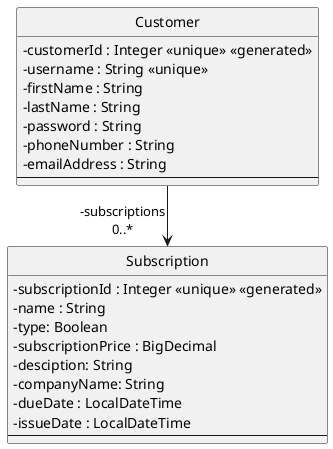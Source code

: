 @startuml

skinparam {
    Style strictuml
    RoundCorner 5
    ' use characters instead of icons for showing visibility
    ClassAttributeIconSize 0
    Database {
	' the default border no longer matches the normal colours (bug?), so fix this
	BorderColor #A80036
    }
    Sequence {
	' make activations yellow too
	LifeLineBackgroundColor #FDFDCD

	' make stereotypes less ugly
	Stereotype {
		Font {
			Size 11
			Style plain
		}
	}
    }
}
 
class "Customer" as customer {
    -customerId : Integer <<unique>> <<generated>>
    -username : String <<unique>>
    -firstName : String
    -lastName : String
    -password : String
    -phoneNumber : String
    -emailAddress : String
    '-card_details? 
  --
}

class "Subscription" as sub {
    -subscriptionId : Integer <<unique>> <<generated>>
    -name : String
    -type: Boolean
    -subscriptionPrice : BigDecimal
    -desciption: String
    -companyName: String
    -dueDate : LocalDateTime
    -issueDate : LocalDateTime
  --
}

customer --> "-subscriptions\n0..*" sub


@enduml
